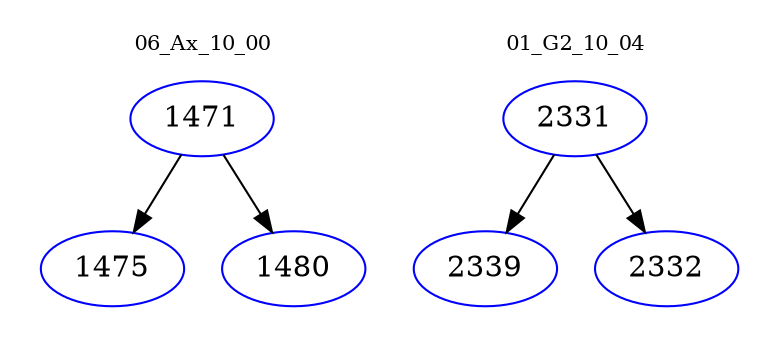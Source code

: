 digraph{
subgraph cluster_0 {
color = white
label = "06_Ax_10_00";
fontsize=10;
T0_1471 [label="1471", color="blue"]
T0_1471 -> T0_1475 [color="black"]
T0_1475 [label="1475", color="blue"]
T0_1471 -> T0_1480 [color="black"]
T0_1480 [label="1480", color="blue"]
}
subgraph cluster_1 {
color = white
label = "01_G2_10_04";
fontsize=10;
T1_2331 [label="2331", color="blue"]
T1_2331 -> T1_2339 [color="black"]
T1_2339 [label="2339", color="blue"]
T1_2331 -> T1_2332 [color="black"]
T1_2332 [label="2332", color="blue"]
}
}
